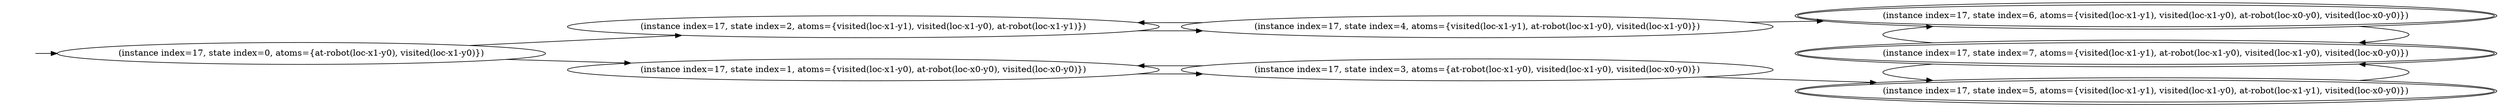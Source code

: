 digraph {
rankdir="LR"
s0[label="(instance index=17, state index=0, atoms={at-robot(loc-x1-y0), visited(loc-x1-y0)})"]
s1[label="(instance index=17, state index=1, atoms={visited(loc-x1-y0), at-robot(loc-x0-y0), visited(loc-x0-y0)})"]
s2[label="(instance index=17, state index=2, atoms={visited(loc-x1-y1), visited(loc-x1-y0), at-robot(loc-x1-y1)})"]
s3[label="(instance index=17, state index=3, atoms={at-robot(loc-x1-y0), visited(loc-x1-y0), visited(loc-x0-y0)})"]
s4[label="(instance index=17, state index=4, atoms={visited(loc-x1-y1), at-robot(loc-x1-y0), visited(loc-x1-y0)})"]
s5[peripheries=2,label="(instance index=17, state index=5, atoms={visited(loc-x1-y1), visited(loc-x1-y0), at-robot(loc-x1-y1), visited(loc-x0-y0)})"]
s6[peripheries=2,label="(instance index=17, state index=6, atoms={visited(loc-x1-y1), visited(loc-x1-y0), at-robot(loc-x0-y0), visited(loc-x0-y0)})"]
s7[peripheries=2,label="(instance index=17, state index=7, atoms={visited(loc-x1-y1), at-robot(loc-x1-y0), visited(loc-x1-y0), visited(loc-x0-y0)})"]
Dangling [ label = "", style = invis ]
{ rank = same; Dangling }
Dangling -> s0
{ rank = same; s0}
{ rank = same; s1,s2}
{ rank = same; s3,s4}
{ rank = same; s5,s6,s7}
{
s0->s2
s0->s1
}
{
s1->s3
s2->s4
}
{
s3->s5
s3->s1
s4->s6
s4->s2
}
{
s5->s7
s6->s7
s7->s6
s7->s5
}
}
